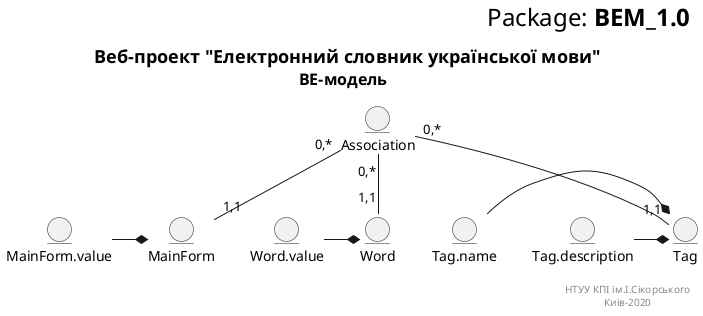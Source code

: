 @startuml
right header
	<font size=24 color=black>Package: <b>BEM_1.0
end header
 
title
	<font size=18 color=black> Веб-проект "Електронний словник української мови"
	<font size=16 color=black>BE-модель 
end title

entity MainForm
entity MainForm.value


entity Word 
entity Word.value


entity Tag
entity Tag.name
entity Tag.description


entity Association 

MainForm.value -* MainForm

Word.value -* Word

Tag.name -* Tag
Tag.description -* Tag

Association "0,*" -- "1,1" Word
Association "0,*" -- "1,1" MainForm
Association "0,*" -- "1,1" Tag



 
right footer
 
 НТУУ КПІ ім.І.Сікорського
 Киів-2020 
 end footer
@enduml